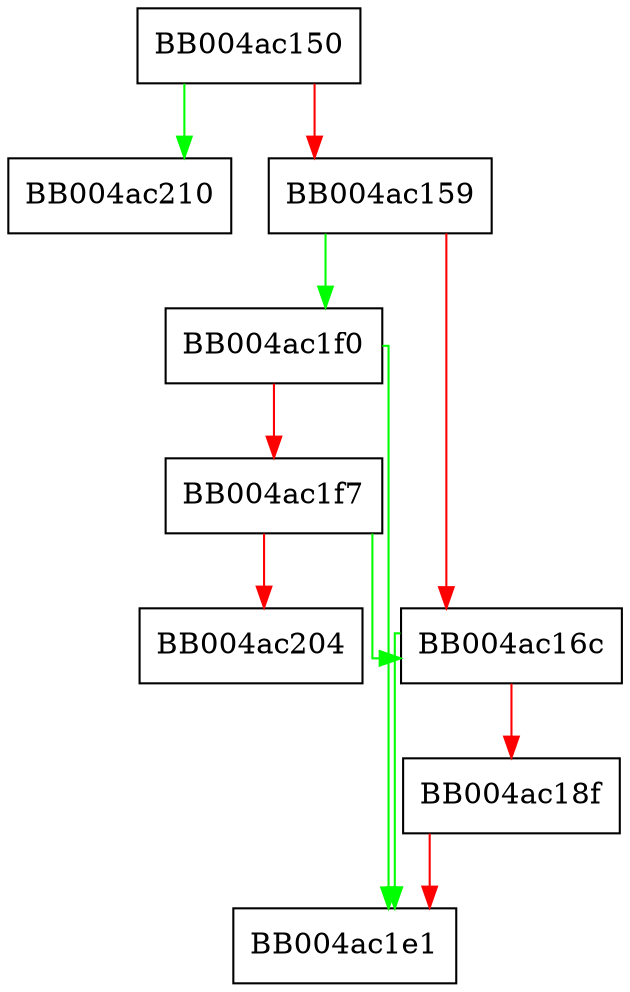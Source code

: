digraph SRP_Calc_A_param {
  node [shape="box"];
  graph [splines=ortho];
  BB004ac150 -> BB004ac210 [color="green"];
  BB004ac150 -> BB004ac159 [color="red"];
  BB004ac159 -> BB004ac1f0 [color="green"];
  BB004ac159 -> BB004ac16c [color="red"];
  BB004ac16c -> BB004ac1e1 [color="green"];
  BB004ac16c -> BB004ac18f [color="red"];
  BB004ac18f -> BB004ac1e1 [color="red"];
  BB004ac1f0 -> BB004ac1e1 [color="green"];
  BB004ac1f0 -> BB004ac1f7 [color="red"];
  BB004ac1f7 -> BB004ac16c [color="green"];
  BB004ac1f7 -> BB004ac204 [color="red"];
}